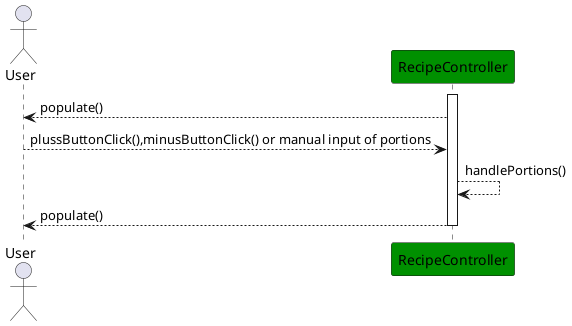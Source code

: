 @startuml sequenceDiagramUserStory2

!define MyGreen #009000

skinparam participant {
  BackgroundColor MyGreen
}

Actor User
participant RecipeController


activate RecipeController
User <-- RecipeController: populate()
User --> RecipeController: plussButtonClick(),minusButtonClick() or manual input of portions 
RecipeController --> RecipeController: handlePortions()
User <-- RecipeController: populate()
deactivate RecipeController
@enduml